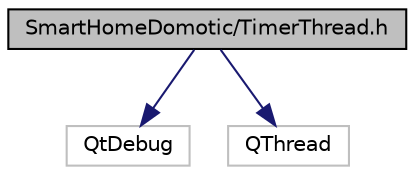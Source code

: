 digraph "SmartHomeDomotic/TimerThread.h"
{
 // LATEX_PDF_SIZE
  edge [fontname="Helvetica",fontsize="10",labelfontname="Helvetica",labelfontsize="10"];
  node [fontname="Helvetica",fontsize="10",shape=record];
  Node1 [label="SmartHomeDomotic/TimerThread.h",height=0.2,width=0.4,color="black", fillcolor="grey75", style="filled", fontcolor="black",tooltip="generic thread to create a tick"];
  Node1 -> Node2 [color="midnightblue",fontsize="10",style="solid",fontname="Helvetica"];
  Node2 [label="QtDebug",height=0.2,width=0.4,color="grey75", fillcolor="white", style="filled",tooltip=" "];
  Node1 -> Node3 [color="midnightblue",fontsize="10",style="solid",fontname="Helvetica"];
  Node3 [label="QThread",height=0.2,width=0.4,color="grey75", fillcolor="white", style="filled",tooltip=" "];
}
